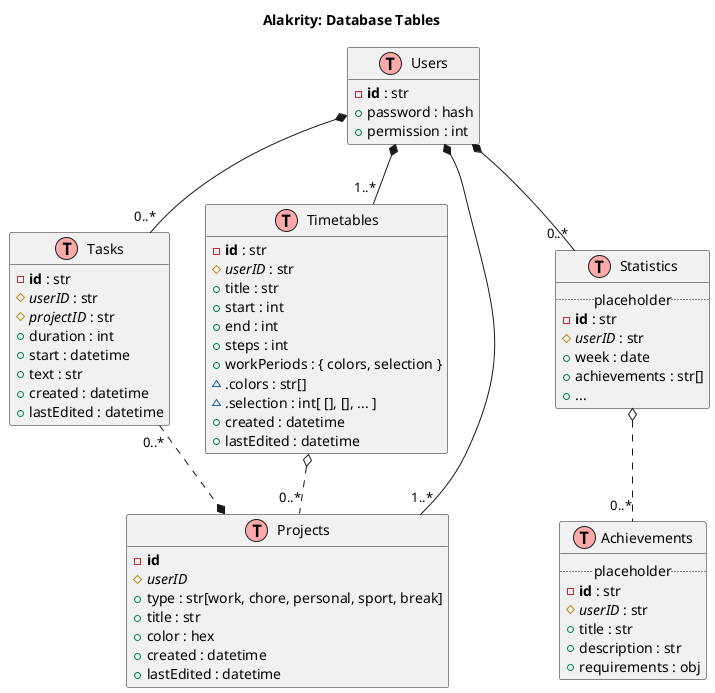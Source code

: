 @startuml
!define table(x) class x << (T,#FFAAAA) >>
!define primary_key(x) -<b>x</b>
!define secondary_key(x) #<i>x</i>
hide methods
hide stereotypes


title Alakrity: Database Tables


table(Users) {
    primary_key(id) : str
    + password : hash
    + permission : int
}

together {

    table(Timetables) {
        primary_key(id) : str
        secondary_key(userID) : str
        + title : str
        + start : int
        + end : int
        + steps : int
        + workPeriods : { colors, selection }
        ~ .colors : str[]
        ~ .selection : int[ [], [], ... ]
        + created : datetime
        + lastEdited : datetime
    }


    table(Projects) {
        primary_key(id)
        secondary_key(userID)
        + type : str[work, chore, personal, sport, break]
        + title : str
        + color : hex
        + created : datetime
        + lastEdited : datetime
    }

    table(Tasks) {
        primary_key(id) : str
        secondary_key(userID) : str
        secondary_key(projectID) : str
        + duration : int
        + start : datetime
        + text : str
        + created : datetime
        + lastEdited : datetime
    }

}

together {

    table(Statistics) {
        .. placeholder ..
        primary_key(id) : str
        secondary_key(userID) : str
        + week : date
        + achievements : str[]
        + ...
    }

    table(Achievements) {
        .. placeholder ..
        primary_key(id) : str
        secondary_key(userID) : str
        + title : str
        + description : str
        + requirements : obj
    }

}


Users *-- "0..*" Tasks
Users *-- "1..*" Projects
Users *-- "1..*" Timetables
Users *-- "0..*" Statistics

Tasks "0..*" ..* Projects

Timetables o.. "0..*" Projects

Statistics o.. "0..*" Achievements

@enduml